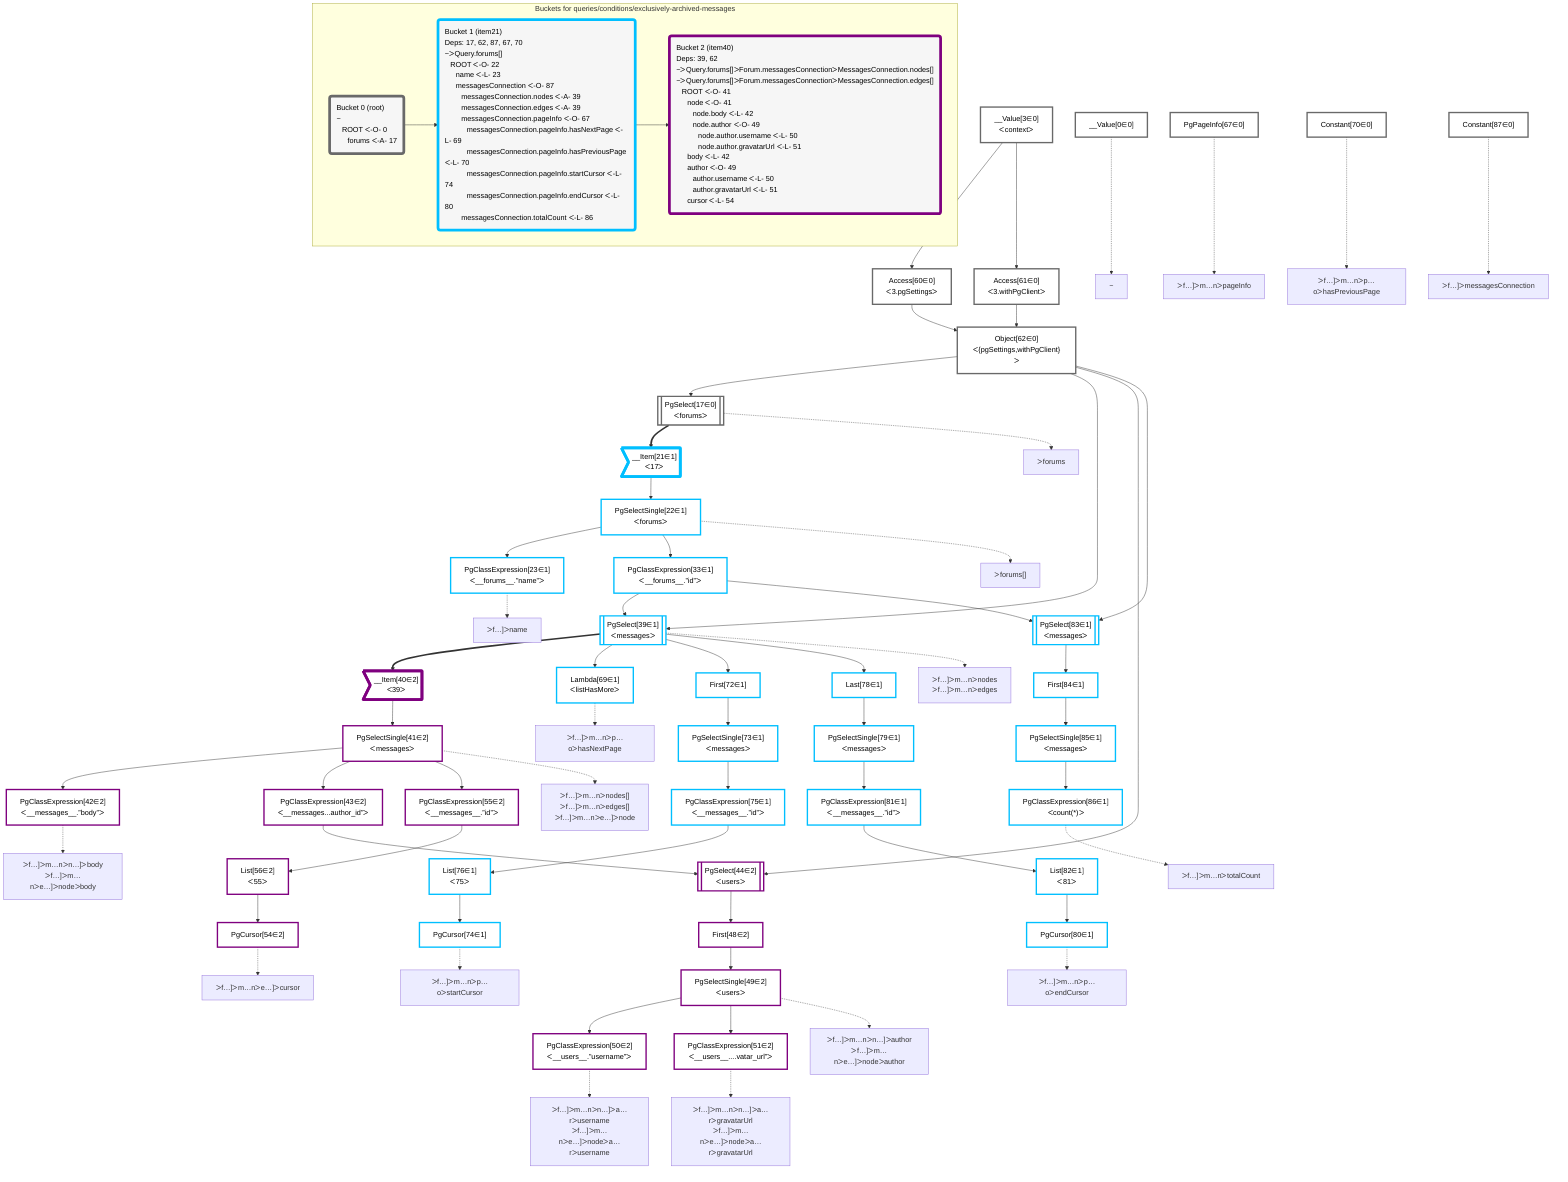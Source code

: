 graph TD
    classDef path fill:#eee,stroke:#000,color:#000
    classDef plan fill:#fff,stroke-width:3px,color:#000
    classDef itemplan fill:#fff,stroke-width:6px,color:#000
    classDef sideeffectplan fill:#f00,stroke-width:6px,color:#000
    classDef bucket fill:#f6f6f6,color:#000,stroke-width:6px,text-align:left


    %% define plans
    __Value0["__Value[0∈0]"]:::plan
    __Value3["__Value[3∈0]<br />ᐸcontextᐳ"]:::plan
    Access60["Access[60∈0]<br />ᐸ3.pgSettingsᐳ"]:::plan
    Access61["Access[61∈0]<br />ᐸ3.withPgClientᐳ"]:::plan
    Object62["Object[62∈0]<br />ᐸ{pgSettings,withPgClient}ᐳ"]:::plan
    PgSelect17[["PgSelect[17∈0]<br />ᐸforumsᐳ"]]:::plan
    __Item21>"__Item[21∈1]<br />ᐸ17ᐳ"]:::itemplan
    PgSelectSingle22["PgSelectSingle[22∈1]<br />ᐸforumsᐳ"]:::plan
    PgClassExpression23["PgClassExpression[23∈1]<br />ᐸ__forums__.”name”ᐳ"]:::plan
    PgClassExpression33["PgClassExpression[33∈1]<br />ᐸ__forums__.”id”ᐳ"]:::plan
    Constant87["Constant[87∈0]"]:::plan
    PgSelect39[["PgSelect[39∈1]<br />ᐸmessagesᐳ"]]:::plan
    __Item40>"__Item[40∈2]<br />ᐸ39ᐳ"]:::itemplan
    PgSelectSingle41["PgSelectSingle[41∈2]<br />ᐸmessagesᐳ"]:::plan
    PgClassExpression42["PgClassExpression[42∈2]<br />ᐸ__messages__.”body”ᐳ"]:::plan
    PgClassExpression43["PgClassExpression[43∈2]<br />ᐸ__messages...author_id”ᐳ"]:::plan
    PgSelect44[["PgSelect[44∈2]<br />ᐸusersᐳ"]]:::plan
    First48["First[48∈2]"]:::plan
    PgSelectSingle49["PgSelectSingle[49∈2]<br />ᐸusersᐳ"]:::plan
    PgClassExpression50["PgClassExpression[50∈2]<br />ᐸ__users__.”username”ᐳ"]:::plan
    PgClassExpression51["PgClassExpression[51∈2]<br />ᐸ__users__....vatar_url”ᐳ"]:::plan
    PgClassExpression55["PgClassExpression[55∈2]<br />ᐸ__messages__.”id”ᐳ"]:::plan
    List56["List[56∈2]<br />ᐸ55ᐳ"]:::plan
    PgCursor54["PgCursor[54∈2]"]:::plan
    PgPageInfo67["PgPageInfo[67∈0]"]:::plan
    Lambda69["Lambda[69∈1]<br />ᐸlistHasMoreᐳ"]:::plan
    Constant70["Constant[70∈0]"]:::plan
    First72["First[72∈1]"]:::plan
    PgSelectSingle73["PgSelectSingle[73∈1]<br />ᐸmessagesᐳ"]:::plan
    PgClassExpression75["PgClassExpression[75∈1]<br />ᐸ__messages__.”id”ᐳ"]:::plan
    List76["List[76∈1]<br />ᐸ75ᐳ"]:::plan
    PgCursor74["PgCursor[74∈1]"]:::plan
    Last78["Last[78∈1]"]:::plan
    PgSelectSingle79["PgSelectSingle[79∈1]<br />ᐸmessagesᐳ"]:::plan
    PgClassExpression81["PgClassExpression[81∈1]<br />ᐸ__messages__.”id”ᐳ"]:::plan
    List82["List[82∈1]<br />ᐸ81ᐳ"]:::plan
    PgCursor80["PgCursor[80∈1]"]:::plan
    PgSelect83[["PgSelect[83∈1]<br />ᐸmessagesᐳ"]]:::plan
    First84["First[84∈1]"]:::plan
    PgSelectSingle85["PgSelectSingle[85∈1]<br />ᐸmessagesᐳ"]:::plan
    PgClassExpression86["PgClassExpression[86∈1]<br />ᐸcount(*)ᐳ"]:::plan

    %% plan dependencies
    __Value3 --> Access60
    __Value3 --> Access61
    Access60 & Access61 --> Object62
    Object62 --> PgSelect17
    PgSelect17 ==> __Item21
    __Item21 --> PgSelectSingle22
    PgSelectSingle22 --> PgClassExpression23
    PgSelectSingle22 --> PgClassExpression33
    Object62 & PgClassExpression33 --> PgSelect39
    PgSelect39 ==> __Item40
    __Item40 --> PgSelectSingle41
    PgSelectSingle41 --> PgClassExpression42
    PgSelectSingle41 --> PgClassExpression43
    Object62 & PgClassExpression43 --> PgSelect44
    PgSelect44 --> First48
    First48 --> PgSelectSingle49
    PgSelectSingle49 --> PgClassExpression50
    PgSelectSingle49 --> PgClassExpression51
    PgSelectSingle41 --> PgClassExpression55
    PgClassExpression55 --> List56
    List56 --> PgCursor54
    PgSelect39 --> Lambda69
    PgSelect39 --> First72
    First72 --> PgSelectSingle73
    PgSelectSingle73 --> PgClassExpression75
    PgClassExpression75 --> List76
    List76 --> PgCursor74
    PgSelect39 --> Last78
    Last78 --> PgSelectSingle79
    PgSelectSingle79 --> PgClassExpression81
    PgClassExpression81 --> List82
    List82 --> PgCursor80
    Object62 & PgClassExpression33 --> PgSelect83
    PgSelect83 --> First84
    First84 --> PgSelectSingle85
    PgSelectSingle85 --> PgClassExpression86

    %% plan-to-path relationships
    P0["~"]
    __Value0 -.-> P0
    P17["ᐳforums"]
    PgSelect17 -.-> P17
    P22["ᐳforums[]"]
    PgSelectSingle22 -.-> P22
    P23["ᐳf…]ᐳname"]
    PgClassExpression23 -.-> P23
    P39["ᐳf…]ᐳm…nᐳnodes<br />ᐳf…]ᐳm…nᐳedges"]
    PgSelect39 -.-> P39
    P41["ᐳf…]ᐳm…nᐳnodes[]<br />ᐳf…]ᐳm…nᐳedges[]<br />ᐳf…]ᐳm…nᐳe…]ᐳnode"]
    PgSelectSingle41 -.-> P41
    P42["ᐳf…]ᐳm…nᐳn…]ᐳbody<br />ᐳf…]ᐳm…nᐳe…]ᐳnodeᐳbody"]
    PgClassExpression42 -.-> P42
    P49["ᐳf…]ᐳm…nᐳn…]ᐳauthor<br />ᐳf…]ᐳm…nᐳe…]ᐳnodeᐳauthor"]
    PgSelectSingle49 -.-> P49
    P50["ᐳf…]ᐳm…nᐳn…]ᐳa…rᐳusername<br />ᐳf…]ᐳm…nᐳe…]ᐳnodeᐳa…rᐳusername"]
    PgClassExpression50 -.-> P50
    P51["ᐳf…]ᐳm…nᐳn…]ᐳa…rᐳgravatarUrl<br />ᐳf…]ᐳm…nᐳe…]ᐳnodeᐳa…rᐳgravatarUrl"]
    PgClassExpression51 -.-> P51
    P54["ᐳf…]ᐳm…nᐳe…]ᐳcursor"]
    PgCursor54 -.-> P54
    P67["ᐳf…]ᐳm…nᐳpageInfo"]
    PgPageInfo67 -.-> P67
    P69["ᐳf…]ᐳm…nᐳp…oᐳhasNextPage"]
    Lambda69 -.-> P69
    P70["ᐳf…]ᐳm…nᐳp…oᐳhasPreviousPage"]
    Constant70 -.-> P70
    P74["ᐳf…]ᐳm…nᐳp…oᐳstartCursor"]
    PgCursor74 -.-> P74
    P80["ᐳf…]ᐳm…nᐳp…oᐳendCursor"]
    PgCursor80 -.-> P80
    P86["ᐳf…]ᐳm…nᐳtotalCount"]
    PgClassExpression86 -.-> P86
    P87["ᐳf…]ᐳmessagesConnection"]
    Constant87 -.-> P87

    subgraph "Buckets for queries/conditions/exclusively-archived-messages"
    Bucket0("Bucket 0 (root)<br />~<br />⠀ROOT ᐸ-O- 0<br />⠀⠀forums ᐸ-A- 17"):::bucket
    classDef bucket0 stroke:#696969
    class Bucket0,__Value0,__Value3,PgSelect17,Access60,Access61,Object62,PgPageInfo67,Constant70,Constant87 bucket0
    Bucket1("Bucket 1 (item21)<br />Deps: 17, 62, 87, 67, 70<br />~ᐳQuery.forums[]<br />⠀ROOT ᐸ-O- 22<br />⠀⠀name ᐸ-L- 23<br />⠀⠀messagesConnection ᐸ-O- 87<br />⠀⠀⠀messagesConnection.nodes ᐸ-A- 39<br />⠀⠀⠀messagesConnection.edges ᐸ-A- 39<br />⠀⠀⠀messagesConnection.pageInfo ᐸ-O- 67<br />⠀⠀⠀⠀messagesConnection.pageInfo.hasNextPage ᐸ-L- 69<br />⠀⠀⠀⠀messagesConnection.pageInfo.hasPreviousPage ᐸ-L- 70<br />⠀⠀⠀⠀messagesConnection.pageInfo.startCursor ᐸ-L- 74<br />⠀⠀⠀⠀messagesConnection.pageInfo.endCursor ᐸ-L- 80<br />⠀⠀⠀messagesConnection.totalCount ᐸ-L- 86"):::bucket
    classDef bucket1 stroke:#00bfff
    class Bucket1,__Item21,PgSelectSingle22,PgClassExpression23,PgClassExpression33,PgSelect39,Lambda69,First72,PgSelectSingle73,PgCursor74,PgClassExpression75,List76,Last78,PgSelectSingle79,PgCursor80,PgClassExpression81,List82,PgSelect83,First84,PgSelectSingle85,PgClassExpression86 bucket1
    Bucket2("Bucket 2 (item40)<br />Deps: 39, 62<br />~ᐳQuery.forums[]ᐳForum.messagesConnectionᐳMessagesConnection.nodes[]<br />~ᐳQuery.forums[]ᐳForum.messagesConnectionᐳMessagesConnection.edges[]<br />⠀ROOT ᐸ-O- 41<br />⠀⠀node ᐸ-O- 41<br />⠀⠀⠀node.body ᐸ-L- 42<br />⠀⠀⠀node.author ᐸ-O- 49<br />⠀⠀⠀⠀node.author.username ᐸ-L- 50<br />⠀⠀⠀⠀node.author.gravatarUrl ᐸ-L- 51<br />⠀⠀body ᐸ-L- 42<br />⠀⠀author ᐸ-O- 49<br />⠀⠀⠀author.username ᐸ-L- 50<br />⠀⠀⠀author.gravatarUrl ᐸ-L- 51<br />⠀⠀cursor ᐸ-L- 54"):::bucket
    classDef bucket2 stroke:#7f007f
    class Bucket2,__Item40,PgSelectSingle41,PgClassExpression42,PgClassExpression43,PgSelect44,First48,PgSelectSingle49,PgClassExpression50,PgClassExpression51,PgCursor54,PgClassExpression55,List56 bucket2
    Bucket0 --> Bucket1
    Bucket1 --> Bucket2
    end
